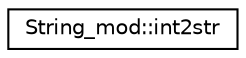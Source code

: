 digraph "Graphical Class Hierarchy"
{
 // LATEX_PDF_SIZE
  edge [fontname="Helvetica",fontsize="10",labelfontname="Helvetica",labelfontsize="10"];
  node [fontname="Helvetica",fontsize="10",shape=record];
  rankdir="LR";
  Node0 [label="String_mod::int2str",height=0.2,width=0.4,color="black", fillcolor="white", style="filled",URL="$interfaceString__mod_1_1int2str.html",tooltip=" "];
}
